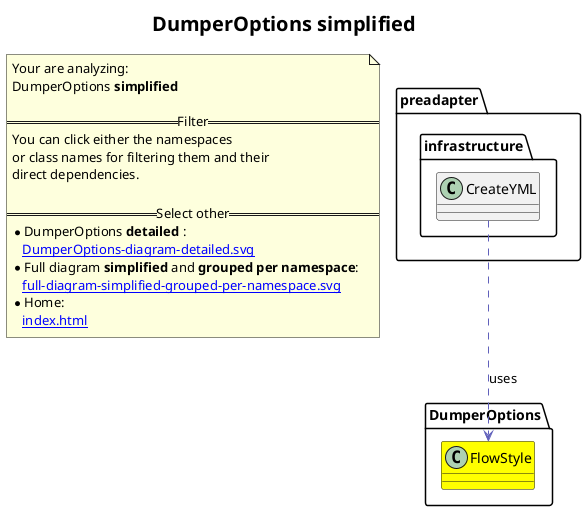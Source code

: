 @startuml
title <size:20>DumperOptions **simplified** </size>
note "Your are analyzing:\nDumperOptions **simplified** \n\n==Filter==\nYou can click either the namespaces \nor class names for filtering them and their\ndirect dependencies.\n\n==Select other==\n* DumperOptions **detailed** :\n   [[DumperOptions-diagram-detailed.svg]]\n* Full diagram **simplified** and **grouped per namespace**:\n   [[full-diagram-simplified-grouped-per-namespace.svg]]\n* Home:\n   [[index.html]]" as FloatingNote
class DumperOptions.FlowStyle [[DumperOptions.FlowStyle-diagram-simplified.svg]] #yellow {
}
  class preadapter.infrastructure.CreateYML [[preadapter.infrastructure.CreateYML-diagram-simplified.svg]]  {
  }
 ' *************************************** 
 ' *************************************** 
 ' *************************************** 
' Class relations extracted from namespace:
' 
' Class relations extracted from namespace:
' preadapter.infrastructure
preadapter.infrastructure.CreateYML .[#6060BB].> DumperOptions.FlowStyle  : uses 
@enduml
